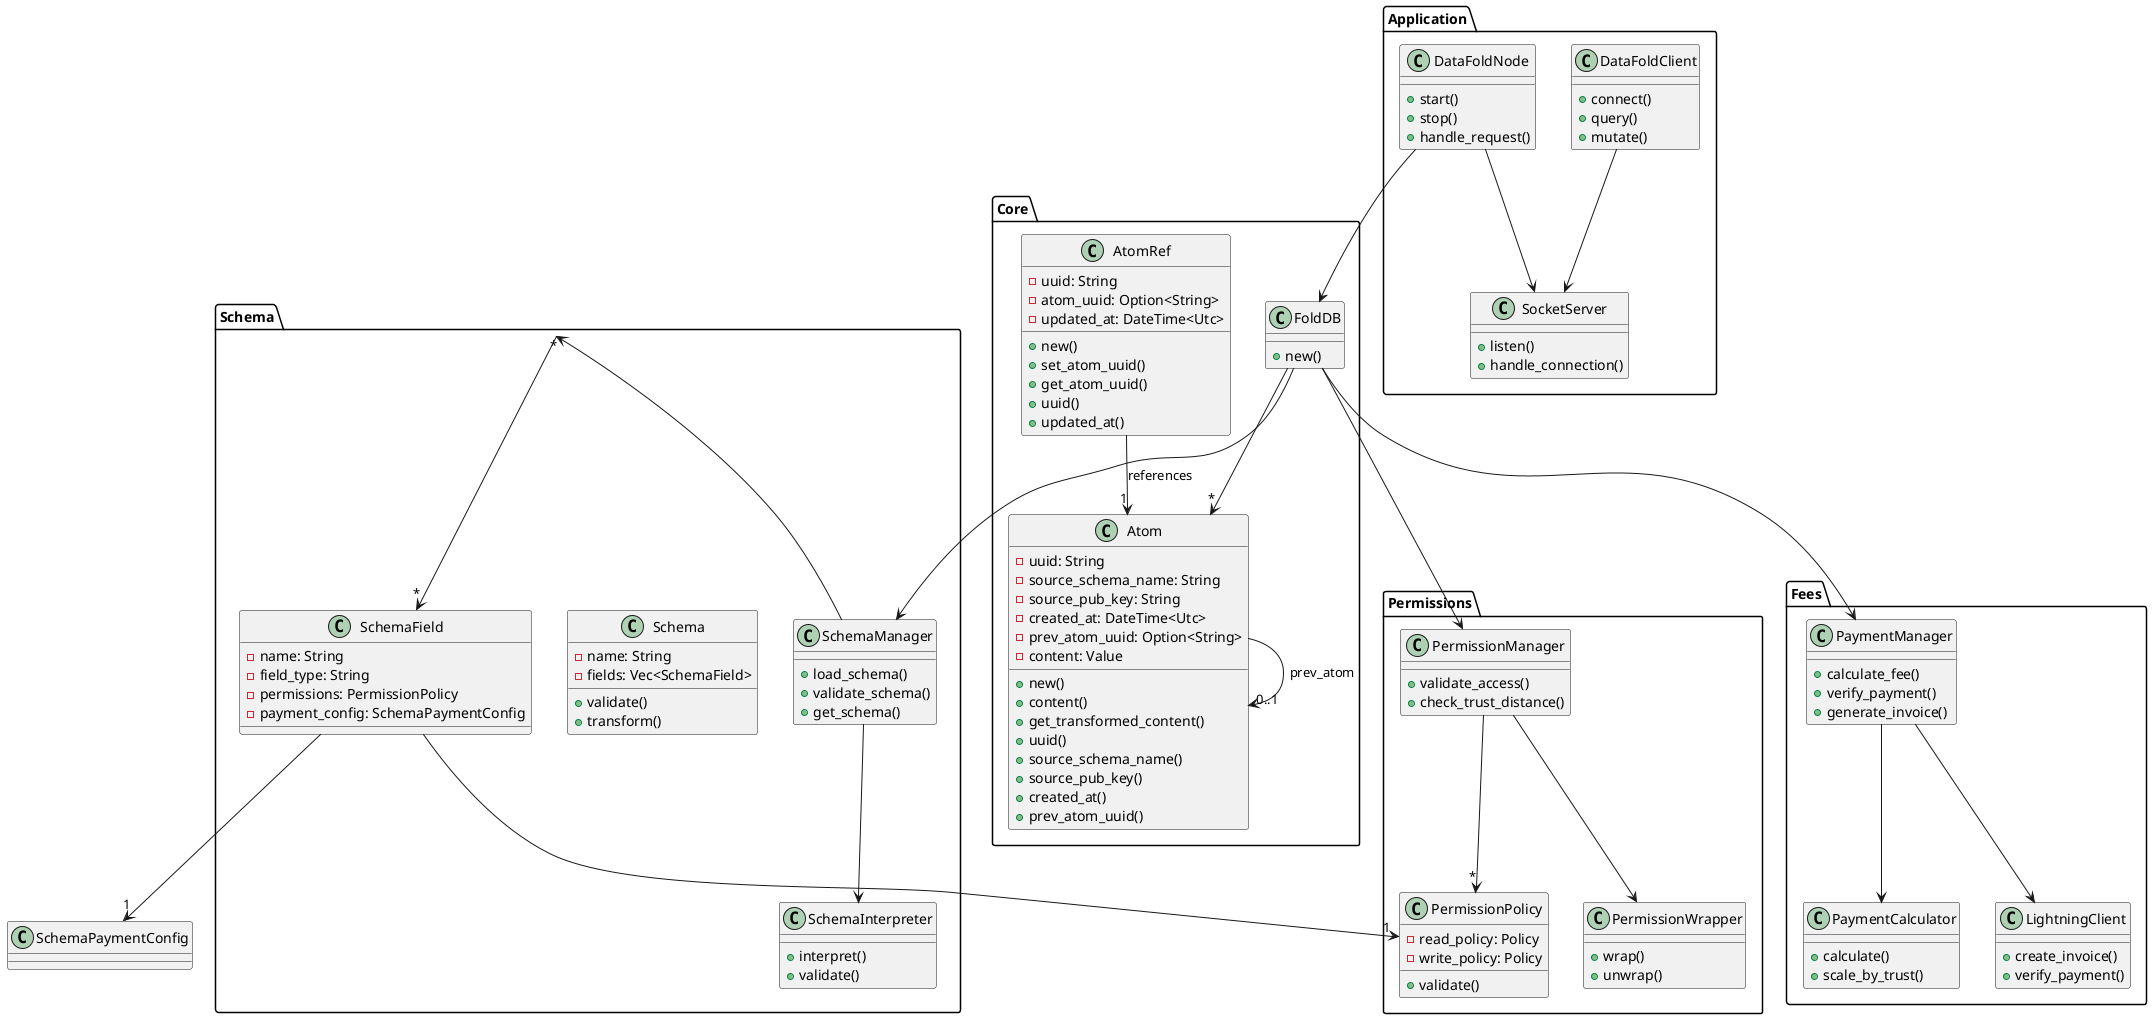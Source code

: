 @startuml FoldDB Class Diagram

' Core Components
package "Core" {
    class FoldDB {
        + new()
    }

    class Atom {
        - uuid: String
        - source_schema_name: String
        - source_pub_key: String
        - created_at: DateTime<Utc>
        - prev_atom_uuid: Option<String>
        - content: Value
        + new()
        + content()
        + get_transformed_content()
        + uuid()
        + source_schema_name()
        + source_pub_key()
        + created_at()
        + prev_atom_uuid()
    }

    class AtomRef {
        - uuid: String
        - atom_uuid: Option<String>
        - updated_at: DateTime<Utc>
        + new()
        + set_atom_uuid()
        + get_atom_uuid()
        + uuid()
        + updated_at()
    }
}

' Schema Management
package "Schema" {
    class SchemaManager {
        + load_schema()
        + validate_schema()
        + get_schema()
    }

    class Schema {
        - name: String
        - fields: Vec<SchemaField>
        + validate()
        + transform()
    }

    class SchemaInterpreter {
        + interpret()
        + validate()
    }

    class SchemaField {
        - name: String
        - field_type: String
        - permissions: PermissionPolicy
        - payment_config: SchemaPaymentConfig
    }
}

' Permissions
package "Permissions" {
    class PermissionManager {
        + validate_access()
        + check_trust_distance()
    }

    class PermissionWrapper {
        + wrap()
        + unwrap()
    }

    class PermissionPolicy {
        - read_policy: Policy
        - write_policy: Policy
        + validate()
    }
}

' Payment System
package "Fees" {
    class PaymentManager {
        + calculate_fee()
        + verify_payment()
        + generate_invoice()
    }

    class PaymentCalculator {
        + calculate()
        + scale_by_trust()
    }

    class LightningClient {
        + create_invoice()
        + verify_payment()
    }
}

' Application Layer
package "Application" {
    class DataFoldNode {
        + start()
        + stop()
        + handle_request()
    }

    class SocketServer {
        + listen()
        + handle_connection()
    }

    class DataFoldClient {
        + connect()
        + query()
        + mutate()
    }
}

' Relationships
FoldDB --> SchemaManager
FoldDB --> PermissionManager
FoldDB --> PaymentManager
FoldDB --> "*" Atom
Atom --> "0..1" Atom: prev_atom
AtomRef --> "1" Atom: references

SchemaManager --> "*" Schema
Schema --> "*" SchemaField
SchemaField --> "1" PermissionPolicy
SchemaField --> "1" SchemaPaymentConfig
SchemaManager --> SchemaInterpreter

PermissionManager --> "*" PermissionPolicy
PermissionManager --> PermissionWrapper

PaymentManager --> PaymentCalculator
PaymentManager --> LightningClient

DataFoldNode --> FoldDB
DataFoldNode --> SocketServer
DataFoldClient --> SocketServer

@enduml
